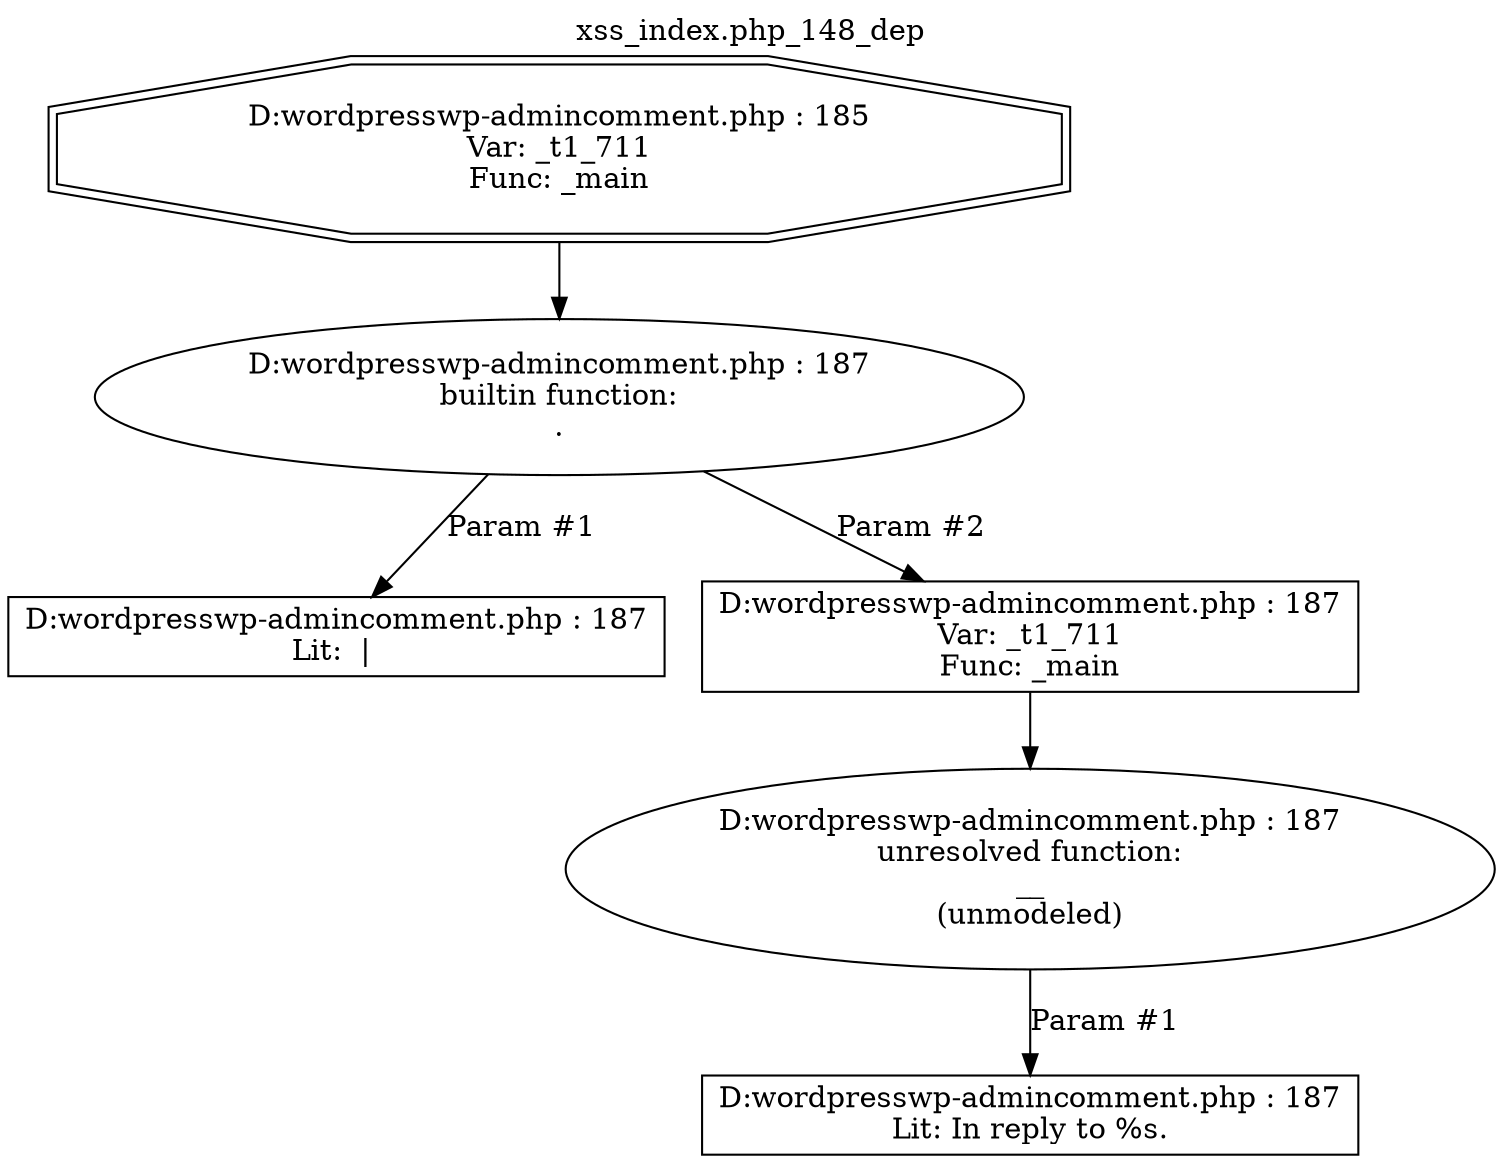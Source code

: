 digraph cfg {
  label="xss_index.php_148_dep";
  labelloc=t;
  n1 [shape=doubleoctagon, label="D:\wordpress\wp-admin\comment.php : 185\nVar: _t1_711\nFunc: _main\n"];
  n2 [shape=ellipse, label="D:\wordpress\wp-admin\comment.php : 187\nbuiltin function:\n.\n"];
  n3 [shape=box, label="D:\wordpress\wp-admin\comment.php : 187\nLit:  | \n"];
  n4 [shape=box, label="D:\wordpress\wp-admin\comment.php : 187\nVar: _t1_711\nFunc: _main\n"];
  n5 [shape=ellipse, label="D:\wordpress\wp-admin\comment.php : 187\nunresolved function:\n__\n(unmodeled)\n"];
  n6 [shape=box, label="D:\wordpress\wp-admin\comment.php : 187\nLit: In reply to %s.\n"];
  n1 -> n2;
  n2 -> n3[label="Param #1"];
  n2 -> n4[label="Param #2"];
  n4 -> n5;
  n5 -> n6[label="Param #1"];
}
